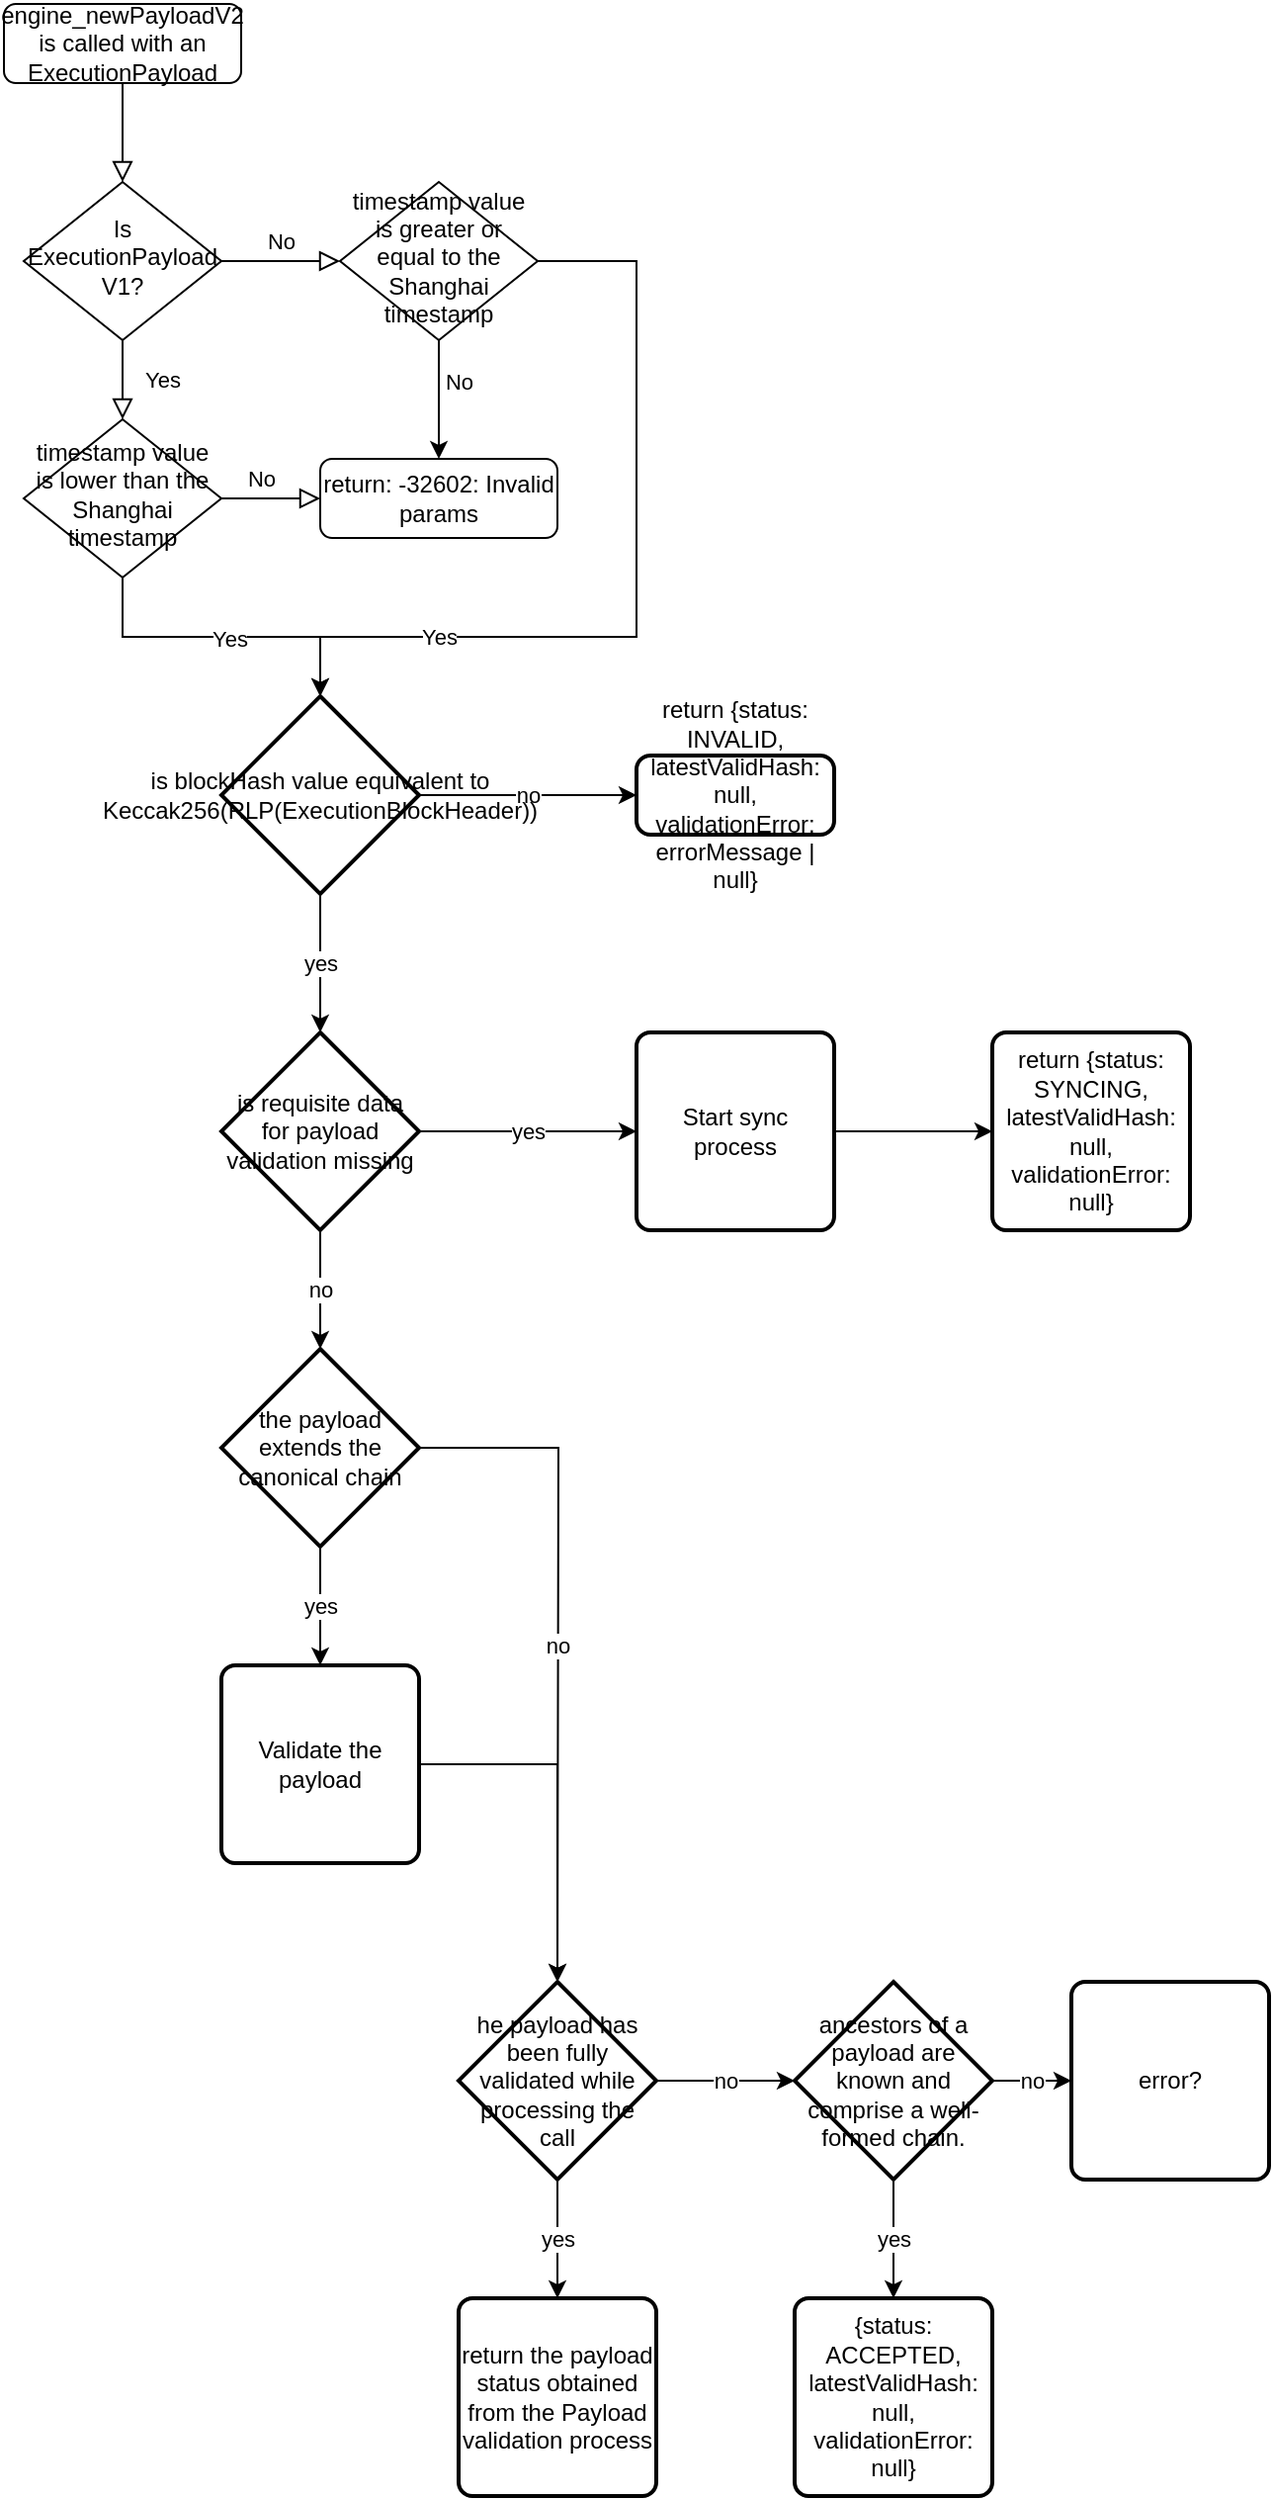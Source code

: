 <mxfile version="22.0.2" type="device">
  <diagram id="C5RBs43oDa-KdzZeNtuy" name="Page-1">
    <mxGraphModel dx="583" dy="350" grid="1" gridSize="10" guides="1" tooltips="1" connect="1" arrows="1" fold="1" page="1" pageScale="1" pageWidth="827" pageHeight="1169" math="0" shadow="0">
      <root>
        <mxCell id="WIyWlLk6GJQsqaUBKTNV-0" />
        <mxCell id="WIyWlLk6GJQsqaUBKTNV-1" parent="WIyWlLk6GJQsqaUBKTNV-0" />
        <mxCell id="WIyWlLk6GJQsqaUBKTNV-2" value="" style="rounded=0;html=1;jettySize=auto;orthogonalLoop=1;fontSize=11;endArrow=block;endFill=0;endSize=8;strokeWidth=1;shadow=0;labelBackgroundColor=none;edgeStyle=orthogonalEdgeStyle;" parent="WIyWlLk6GJQsqaUBKTNV-1" source="WIyWlLk6GJQsqaUBKTNV-3" target="WIyWlLk6GJQsqaUBKTNV-6" edge="1">
          <mxGeometry relative="1" as="geometry" />
        </mxCell>
        <mxCell id="WIyWlLk6GJQsqaUBKTNV-3" value="engine_newPayloadV2 is called with an ExecutionPayload" style="rounded=1;whiteSpace=wrap;html=1;fontSize=12;glass=0;strokeWidth=1;shadow=0;" parent="WIyWlLk6GJQsqaUBKTNV-1" vertex="1">
          <mxGeometry x="160" y="80" width="120" height="40" as="geometry" />
        </mxCell>
        <mxCell id="WIyWlLk6GJQsqaUBKTNV-4" value="Yes" style="rounded=0;html=1;jettySize=auto;orthogonalLoop=1;fontSize=11;endArrow=block;endFill=0;endSize=8;strokeWidth=1;shadow=0;labelBackgroundColor=none;edgeStyle=orthogonalEdgeStyle;" parent="WIyWlLk6GJQsqaUBKTNV-1" source="WIyWlLk6GJQsqaUBKTNV-6" target="WIyWlLk6GJQsqaUBKTNV-10" edge="1">
          <mxGeometry y="20" relative="1" as="geometry">
            <mxPoint as="offset" />
          </mxGeometry>
        </mxCell>
        <mxCell id="WIyWlLk6GJQsqaUBKTNV-5" value="No" style="edgeStyle=orthogonalEdgeStyle;rounded=0;html=1;jettySize=auto;orthogonalLoop=1;fontSize=11;endArrow=block;endFill=0;endSize=8;strokeWidth=1;shadow=0;labelBackgroundColor=none;entryX=0;entryY=0.5;entryDx=0;entryDy=0;" parent="WIyWlLk6GJQsqaUBKTNV-1" source="WIyWlLk6GJQsqaUBKTNV-6" target="TtCGCrMldSAgcqoWj4-n-1" edge="1">
          <mxGeometry y="10" relative="1" as="geometry">
            <mxPoint as="offset" />
            <mxPoint x="320" y="210" as="targetPoint" />
          </mxGeometry>
        </mxCell>
        <mxCell id="WIyWlLk6GJQsqaUBKTNV-6" value="Is ExecutionPayload V1?" style="rhombus;whiteSpace=wrap;html=1;shadow=0;fontFamily=Helvetica;fontSize=12;align=center;strokeWidth=1;spacing=6;spacingTop=-4;" parent="WIyWlLk6GJQsqaUBKTNV-1" vertex="1">
          <mxGeometry x="170" y="170" width="100" height="80" as="geometry" />
        </mxCell>
        <mxCell id="WIyWlLk6GJQsqaUBKTNV-9" value="No" style="edgeStyle=orthogonalEdgeStyle;rounded=0;html=1;jettySize=auto;orthogonalLoop=1;fontSize=11;endArrow=block;endFill=0;endSize=8;strokeWidth=1;shadow=0;labelBackgroundColor=none;" parent="WIyWlLk6GJQsqaUBKTNV-1" source="WIyWlLk6GJQsqaUBKTNV-10" edge="1">
          <mxGeometry x="-0.208" y="10" relative="1" as="geometry">
            <mxPoint as="offset" />
            <mxPoint x="320" y="330" as="targetPoint" />
          </mxGeometry>
        </mxCell>
        <mxCell id="TtCGCrMldSAgcqoWj4-n-6" style="edgeStyle=orthogonalEdgeStyle;rounded=0;orthogonalLoop=1;jettySize=auto;html=1;entryX=0.5;entryY=0;entryDx=0;entryDy=0;" edge="1" parent="WIyWlLk6GJQsqaUBKTNV-1" source="WIyWlLk6GJQsqaUBKTNV-10">
          <mxGeometry relative="1" as="geometry">
            <mxPoint x="320" y="430" as="targetPoint" />
            <Array as="points">
              <mxPoint x="220" y="400" />
              <mxPoint x="320" y="400" />
            </Array>
          </mxGeometry>
        </mxCell>
        <mxCell id="TtCGCrMldSAgcqoWj4-n-9" value="Yes" style="edgeLabel;html=1;align=center;verticalAlign=middle;resizable=0;points=[];" vertex="1" connectable="0" parent="TtCGCrMldSAgcqoWj4-n-6">
          <mxGeometry x="0.051" y="-1" relative="1" as="geometry">
            <mxPoint as="offset" />
          </mxGeometry>
        </mxCell>
        <mxCell id="WIyWlLk6GJQsqaUBKTNV-10" value="timestamp value is lower than the Shanghai timestamp" style="rhombus;whiteSpace=wrap;html=1;shadow=0;fontFamily=Helvetica;fontSize=12;align=center;strokeWidth=1;spacing=6;spacingTop=-4;" parent="WIyWlLk6GJQsqaUBKTNV-1" vertex="1">
          <mxGeometry x="170" y="290" width="100" height="80" as="geometry" />
        </mxCell>
        <mxCell id="TtCGCrMldSAgcqoWj4-n-3" value="" style="edgeStyle=orthogonalEdgeStyle;rounded=0;orthogonalLoop=1;jettySize=auto;html=1;" edge="1" parent="WIyWlLk6GJQsqaUBKTNV-1" source="TtCGCrMldSAgcqoWj4-n-1" target="TtCGCrMldSAgcqoWj4-n-2">
          <mxGeometry relative="1" as="geometry" />
        </mxCell>
        <mxCell id="TtCGCrMldSAgcqoWj4-n-4" value="No" style="edgeLabel;html=1;align=center;verticalAlign=middle;resizable=0;points=[];" vertex="1" connectable="0" parent="TtCGCrMldSAgcqoWj4-n-3">
          <mxGeometry x="-0.316" y="-1" relative="1" as="geometry">
            <mxPoint x="11" as="offset" />
          </mxGeometry>
        </mxCell>
        <mxCell id="TtCGCrMldSAgcqoWj4-n-7" style="edgeStyle=orthogonalEdgeStyle;rounded=0;orthogonalLoop=1;jettySize=auto;html=1;entryX=0.5;entryY=0;entryDx=0;entryDy=0;" edge="1" parent="WIyWlLk6GJQsqaUBKTNV-1" source="TtCGCrMldSAgcqoWj4-n-1">
          <mxGeometry relative="1" as="geometry">
            <mxPoint x="320" y="430" as="targetPoint" />
            <Array as="points">
              <mxPoint x="480" y="210" />
              <mxPoint x="480" y="400" />
              <mxPoint x="320" y="400" />
            </Array>
          </mxGeometry>
        </mxCell>
        <mxCell id="TtCGCrMldSAgcqoWj4-n-8" value="Yes" style="edgeLabel;html=1;align=center;verticalAlign=middle;resizable=0;points=[];" vertex="1" connectable="0" parent="TtCGCrMldSAgcqoWj4-n-7">
          <mxGeometry x="-0.295" y="3" relative="1" as="geometry">
            <mxPoint x="-103" y="88" as="offset" />
          </mxGeometry>
        </mxCell>
        <mxCell id="TtCGCrMldSAgcqoWj4-n-1" value="timestamp value is greater or equal to the Shanghai timestamp" style="rhombus;whiteSpace=wrap;html=1;shadow=0;fontFamily=Helvetica;fontSize=12;align=center;strokeWidth=1;spacing=6;spacingTop=-4;" vertex="1" parent="WIyWlLk6GJQsqaUBKTNV-1">
          <mxGeometry x="330" y="170" width="100" height="80" as="geometry" />
        </mxCell>
        <mxCell id="TtCGCrMldSAgcqoWj4-n-2" value="return: -32602: Invalid params" style="rounded=1;whiteSpace=wrap;html=1;fontSize=12;glass=0;strokeWidth=1;shadow=0;" vertex="1" parent="WIyWlLk6GJQsqaUBKTNV-1">
          <mxGeometry x="320" y="310" width="120" height="40" as="geometry" />
        </mxCell>
        <mxCell id="TtCGCrMldSAgcqoWj4-n-12" value="no" style="edgeStyle=orthogonalEdgeStyle;rounded=0;orthogonalLoop=1;jettySize=auto;html=1;" edge="1" parent="WIyWlLk6GJQsqaUBKTNV-1" source="TtCGCrMldSAgcqoWj4-n-10" target="TtCGCrMldSAgcqoWj4-n-11">
          <mxGeometry relative="1" as="geometry" />
        </mxCell>
        <mxCell id="TtCGCrMldSAgcqoWj4-n-14" value="yes" style="edgeStyle=orthogonalEdgeStyle;rounded=0;orthogonalLoop=1;jettySize=auto;html=1;" edge="1" parent="WIyWlLk6GJQsqaUBKTNV-1" source="TtCGCrMldSAgcqoWj4-n-10" target="TtCGCrMldSAgcqoWj4-n-13">
          <mxGeometry relative="1" as="geometry" />
        </mxCell>
        <mxCell id="TtCGCrMldSAgcqoWj4-n-10" value="is&amp;nbsp;blockHash value equivalent to Keccak256(RLP(ExecutionBlockHeader))" style="strokeWidth=2;html=1;shape=mxgraph.flowchart.decision;whiteSpace=wrap;" vertex="1" parent="WIyWlLk6GJQsqaUBKTNV-1">
          <mxGeometry x="270" y="430" width="100" height="100" as="geometry" />
        </mxCell>
        <mxCell id="TtCGCrMldSAgcqoWj4-n-11" value="return&amp;nbsp;{status: INVALID, latestValidHash: null, validationError: errorMessage | null}" style="rounded=1;whiteSpace=wrap;html=1;absoluteArcSize=1;arcSize=14;strokeWidth=2;" vertex="1" parent="WIyWlLk6GJQsqaUBKTNV-1">
          <mxGeometry x="480" y="460" width="100" height="40" as="geometry" />
        </mxCell>
        <mxCell id="TtCGCrMldSAgcqoWj4-n-16" value="yes" style="edgeStyle=orthogonalEdgeStyle;rounded=0;orthogonalLoop=1;jettySize=auto;html=1;" edge="1" parent="WIyWlLk6GJQsqaUBKTNV-1" source="TtCGCrMldSAgcqoWj4-n-13" target="TtCGCrMldSAgcqoWj4-n-15">
          <mxGeometry relative="1" as="geometry" />
        </mxCell>
        <mxCell id="TtCGCrMldSAgcqoWj4-n-21" value="no" style="edgeStyle=orthogonalEdgeStyle;rounded=0;orthogonalLoop=1;jettySize=auto;html=1;" edge="1" parent="WIyWlLk6GJQsqaUBKTNV-1" source="TtCGCrMldSAgcqoWj4-n-13" target="TtCGCrMldSAgcqoWj4-n-20">
          <mxGeometry relative="1" as="geometry" />
        </mxCell>
        <mxCell id="TtCGCrMldSAgcqoWj4-n-13" value="is requisite data for payload validation missing" style="strokeWidth=2;html=1;shape=mxgraph.flowchart.decision;whiteSpace=wrap;" vertex="1" parent="WIyWlLk6GJQsqaUBKTNV-1">
          <mxGeometry x="270" y="600" width="100" height="100" as="geometry" />
        </mxCell>
        <mxCell id="TtCGCrMldSAgcqoWj4-n-29" value="" style="edgeStyle=orthogonalEdgeStyle;rounded=0;orthogonalLoop=1;jettySize=auto;html=1;" edge="1" parent="WIyWlLk6GJQsqaUBKTNV-1" source="TtCGCrMldSAgcqoWj4-n-15" target="TtCGCrMldSAgcqoWj4-n-28">
          <mxGeometry relative="1" as="geometry" />
        </mxCell>
        <mxCell id="TtCGCrMldSAgcqoWj4-n-15" value="Start sync process" style="rounded=1;whiteSpace=wrap;html=1;absoluteArcSize=1;arcSize=14;strokeWidth=2;" vertex="1" parent="WIyWlLk6GJQsqaUBKTNV-1">
          <mxGeometry x="480" y="600" width="100" height="100" as="geometry" />
        </mxCell>
        <mxCell id="TtCGCrMldSAgcqoWj4-n-31" value="" style="edgeStyle=orthogonalEdgeStyle;rounded=0;orthogonalLoop=1;jettySize=auto;html=1;" edge="1" parent="WIyWlLk6GJQsqaUBKTNV-1" source="TtCGCrMldSAgcqoWj4-n-19" target="TtCGCrMldSAgcqoWj4-n-30">
          <mxGeometry relative="1" as="geometry" />
        </mxCell>
        <mxCell id="TtCGCrMldSAgcqoWj4-n-19" value="Validate the payload" style="rounded=1;whiteSpace=wrap;html=1;absoluteArcSize=1;arcSize=14;strokeWidth=2;" vertex="1" parent="WIyWlLk6GJQsqaUBKTNV-1">
          <mxGeometry x="270" y="920" width="100" height="100" as="geometry" />
        </mxCell>
        <mxCell id="TtCGCrMldSAgcqoWj4-n-22" value="yes" style="edgeStyle=orthogonalEdgeStyle;rounded=0;orthogonalLoop=1;jettySize=auto;html=1;" edge="1" parent="WIyWlLk6GJQsqaUBKTNV-1" source="TtCGCrMldSAgcqoWj4-n-20" target="TtCGCrMldSAgcqoWj4-n-19">
          <mxGeometry relative="1" as="geometry" />
        </mxCell>
        <mxCell id="TtCGCrMldSAgcqoWj4-n-24" value="no" style="edgeStyle=orthogonalEdgeStyle;rounded=0;orthogonalLoop=1;jettySize=auto;html=1;" edge="1" parent="WIyWlLk6GJQsqaUBKTNV-1" source="TtCGCrMldSAgcqoWj4-n-20">
          <mxGeometry relative="1" as="geometry">
            <mxPoint x="440" y="1080" as="targetPoint" />
          </mxGeometry>
        </mxCell>
        <mxCell id="TtCGCrMldSAgcqoWj4-n-20" value="the payload extends the canonical chain" style="strokeWidth=2;html=1;shape=mxgraph.flowchart.decision;whiteSpace=wrap;" vertex="1" parent="WIyWlLk6GJQsqaUBKTNV-1">
          <mxGeometry x="270" y="760" width="100" height="100" as="geometry" />
        </mxCell>
        <mxCell id="TtCGCrMldSAgcqoWj4-n-28" value="return&amp;nbsp;{status: SYNCING, latestValidHash: null, validationError: null}" style="rounded=1;whiteSpace=wrap;html=1;absoluteArcSize=1;arcSize=14;strokeWidth=2;" vertex="1" parent="WIyWlLk6GJQsqaUBKTNV-1">
          <mxGeometry x="660" y="600" width="100" height="100" as="geometry" />
        </mxCell>
        <mxCell id="TtCGCrMldSAgcqoWj4-n-33" value="yes" style="edgeStyle=orthogonalEdgeStyle;rounded=0;orthogonalLoop=1;jettySize=auto;html=1;" edge="1" parent="WIyWlLk6GJQsqaUBKTNV-1" source="TtCGCrMldSAgcqoWj4-n-30" target="TtCGCrMldSAgcqoWj4-n-32">
          <mxGeometry relative="1" as="geometry" />
        </mxCell>
        <mxCell id="TtCGCrMldSAgcqoWj4-n-35" value="no" style="edgeStyle=orthogonalEdgeStyle;rounded=0;orthogonalLoop=1;jettySize=auto;html=1;entryX=0;entryY=0.5;entryDx=0;entryDy=0;entryPerimeter=0;" edge="1" parent="WIyWlLk6GJQsqaUBKTNV-1" source="TtCGCrMldSAgcqoWj4-n-30" target="TtCGCrMldSAgcqoWj4-n-36">
          <mxGeometry relative="1" as="geometry">
            <mxPoint x="560" y="1130" as="targetPoint" />
          </mxGeometry>
        </mxCell>
        <mxCell id="TtCGCrMldSAgcqoWj4-n-30" value="he payload has been fully validated while processing the call" style="strokeWidth=2;html=1;shape=mxgraph.flowchart.decision;whiteSpace=wrap;" vertex="1" parent="WIyWlLk6GJQsqaUBKTNV-1">
          <mxGeometry x="390" y="1080" width="100" height="100" as="geometry" />
        </mxCell>
        <mxCell id="TtCGCrMldSAgcqoWj4-n-32" value="return the payload status obtained from the Payload validation process" style="rounded=1;whiteSpace=wrap;html=1;absoluteArcSize=1;arcSize=14;strokeWidth=2;" vertex="1" parent="WIyWlLk6GJQsqaUBKTNV-1">
          <mxGeometry x="390" y="1240" width="100" height="100" as="geometry" />
        </mxCell>
        <mxCell id="TtCGCrMldSAgcqoWj4-n-38" value="yes" style="edgeStyle=orthogonalEdgeStyle;rounded=0;orthogonalLoop=1;jettySize=auto;html=1;" edge="1" parent="WIyWlLk6GJQsqaUBKTNV-1" source="TtCGCrMldSAgcqoWj4-n-36" target="TtCGCrMldSAgcqoWj4-n-37">
          <mxGeometry relative="1" as="geometry" />
        </mxCell>
        <mxCell id="TtCGCrMldSAgcqoWj4-n-40" value="no" style="edgeStyle=orthogonalEdgeStyle;rounded=0;orthogonalLoop=1;jettySize=auto;html=1;" edge="1" parent="WIyWlLk6GJQsqaUBKTNV-1" source="TtCGCrMldSAgcqoWj4-n-36" target="TtCGCrMldSAgcqoWj4-n-39">
          <mxGeometry relative="1" as="geometry" />
        </mxCell>
        <mxCell id="TtCGCrMldSAgcqoWj4-n-36" value="ancestors of a payload are known and comprise a well-formed chain." style="strokeWidth=2;html=1;shape=mxgraph.flowchart.decision;whiteSpace=wrap;" vertex="1" parent="WIyWlLk6GJQsqaUBKTNV-1">
          <mxGeometry x="560" y="1080" width="100" height="100" as="geometry" />
        </mxCell>
        <mxCell id="TtCGCrMldSAgcqoWj4-n-37" value="{status: ACCEPTED, latestValidHash: null, validationError: null}" style="rounded=1;whiteSpace=wrap;html=1;absoluteArcSize=1;arcSize=14;strokeWidth=2;" vertex="1" parent="WIyWlLk6GJQsqaUBKTNV-1">
          <mxGeometry x="560" y="1240" width="100" height="100" as="geometry" />
        </mxCell>
        <mxCell id="TtCGCrMldSAgcqoWj4-n-39" value="error?" style="rounded=1;whiteSpace=wrap;html=1;absoluteArcSize=1;arcSize=14;strokeWidth=2;" vertex="1" parent="WIyWlLk6GJQsqaUBKTNV-1">
          <mxGeometry x="700" y="1080" width="100" height="100" as="geometry" />
        </mxCell>
      </root>
    </mxGraphModel>
  </diagram>
</mxfile>
